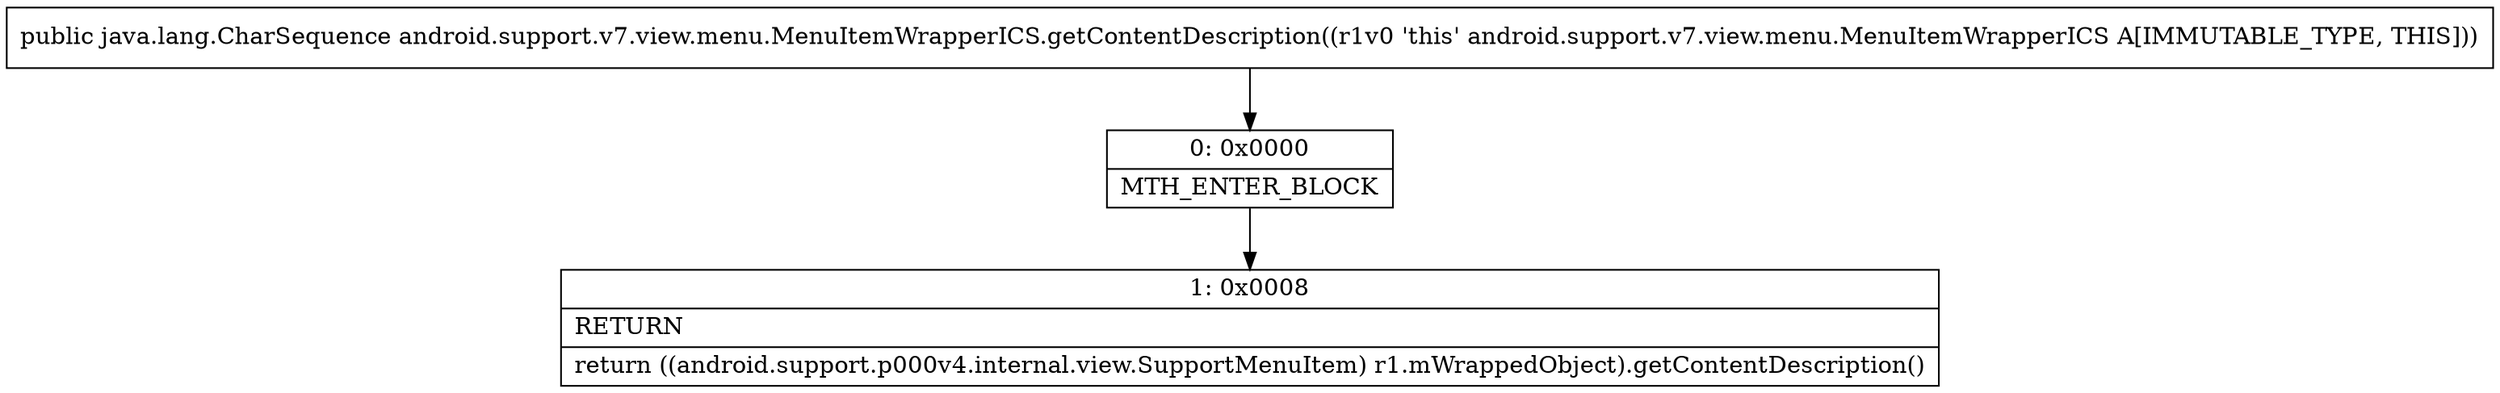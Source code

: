 digraph "CFG forandroid.support.v7.view.menu.MenuItemWrapperICS.getContentDescription()Ljava\/lang\/CharSequence;" {
Node_0 [shape=record,label="{0\:\ 0x0000|MTH_ENTER_BLOCK\l}"];
Node_1 [shape=record,label="{1\:\ 0x0008|RETURN\l|return ((android.support.p000v4.internal.view.SupportMenuItem) r1.mWrappedObject).getContentDescription()\l}"];
MethodNode[shape=record,label="{public java.lang.CharSequence android.support.v7.view.menu.MenuItemWrapperICS.getContentDescription((r1v0 'this' android.support.v7.view.menu.MenuItemWrapperICS A[IMMUTABLE_TYPE, THIS])) }"];
MethodNode -> Node_0;
Node_0 -> Node_1;
}

